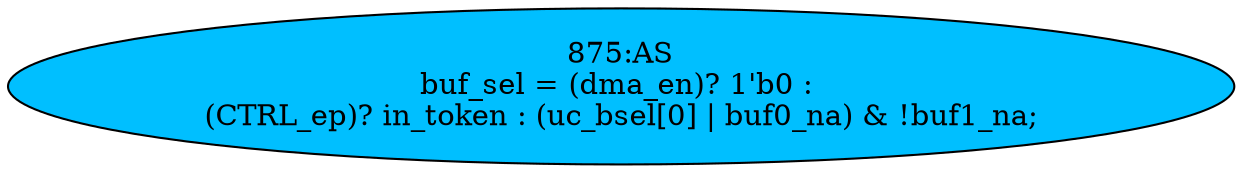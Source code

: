 strict digraph "" {
	node [label="\N"];
	"875:AS"	 [ast="<pyverilog.vparser.ast.Assign object at 0x7fae5e1e44d0>",
		def_var="['buf_sel']",
		fillcolor=deepskyblue,
		label="875:AS
buf_sel = (dma_en)? 1'b0 : 
(CTRL_ep)? in_token : (uc_bsel[0] | buf0_na) & !buf1_na;",
		statements="[]",
		style=filled,
		typ=Assign,
		use_var="['dma_en', 'CTRL_ep', 'in_token', 'uc_bsel', 'buf0_na', 'buf1_na']"];
}
